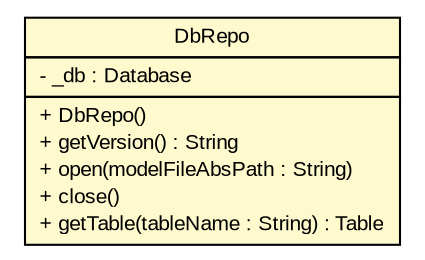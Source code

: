 #!/usr/local/bin/dot
#
# Class diagram 
# Generated by UMLGraph version R5_6_6-6-g3bdff0 (http://www.umlgraph.org/)
#

digraph G {
	edge [fontname="arial",fontsize=10,labelfontname="arial",labelfontsize=10];
	node [fontname="arial",fontsize=10,shape=plaintext];
	nodesep=0.25;
	ranksep=0.5;
	// org.tanjakostic.jcleancim.builder.ea.db.DbRepo
	c93080 [label=<<table title="org.tanjakostic.jcleancim.builder.ea.db.DbRepo" border="0" cellborder="1" cellspacing="0" cellpadding="2" port="p" bgcolor="lemonChiffon" href="./DbRepo.html">
		<tr><td><table border="0" cellspacing="0" cellpadding="1">
<tr><td align="center" balign="center"> DbRepo </td></tr>
		</table></td></tr>
		<tr><td><table border="0" cellspacing="0" cellpadding="1">
<tr><td align="left" balign="left"> - _db : Database </td></tr>
		</table></td></tr>
		<tr><td><table border="0" cellspacing="0" cellpadding="1">
<tr><td align="left" balign="left"> + DbRepo() </td></tr>
<tr><td align="left" balign="left"> + getVersion() : String </td></tr>
<tr><td align="left" balign="left"> + open(modelFileAbsPath : String) </td></tr>
<tr><td align="left" balign="left"> + close() </td></tr>
<tr><td align="left" balign="left"> + getTable(tableName : String) : Table </td></tr>
		</table></td></tr>
		</table>>, URL="./DbRepo.html", fontname="arial", fontcolor="black", fontsize=10.0];
}

